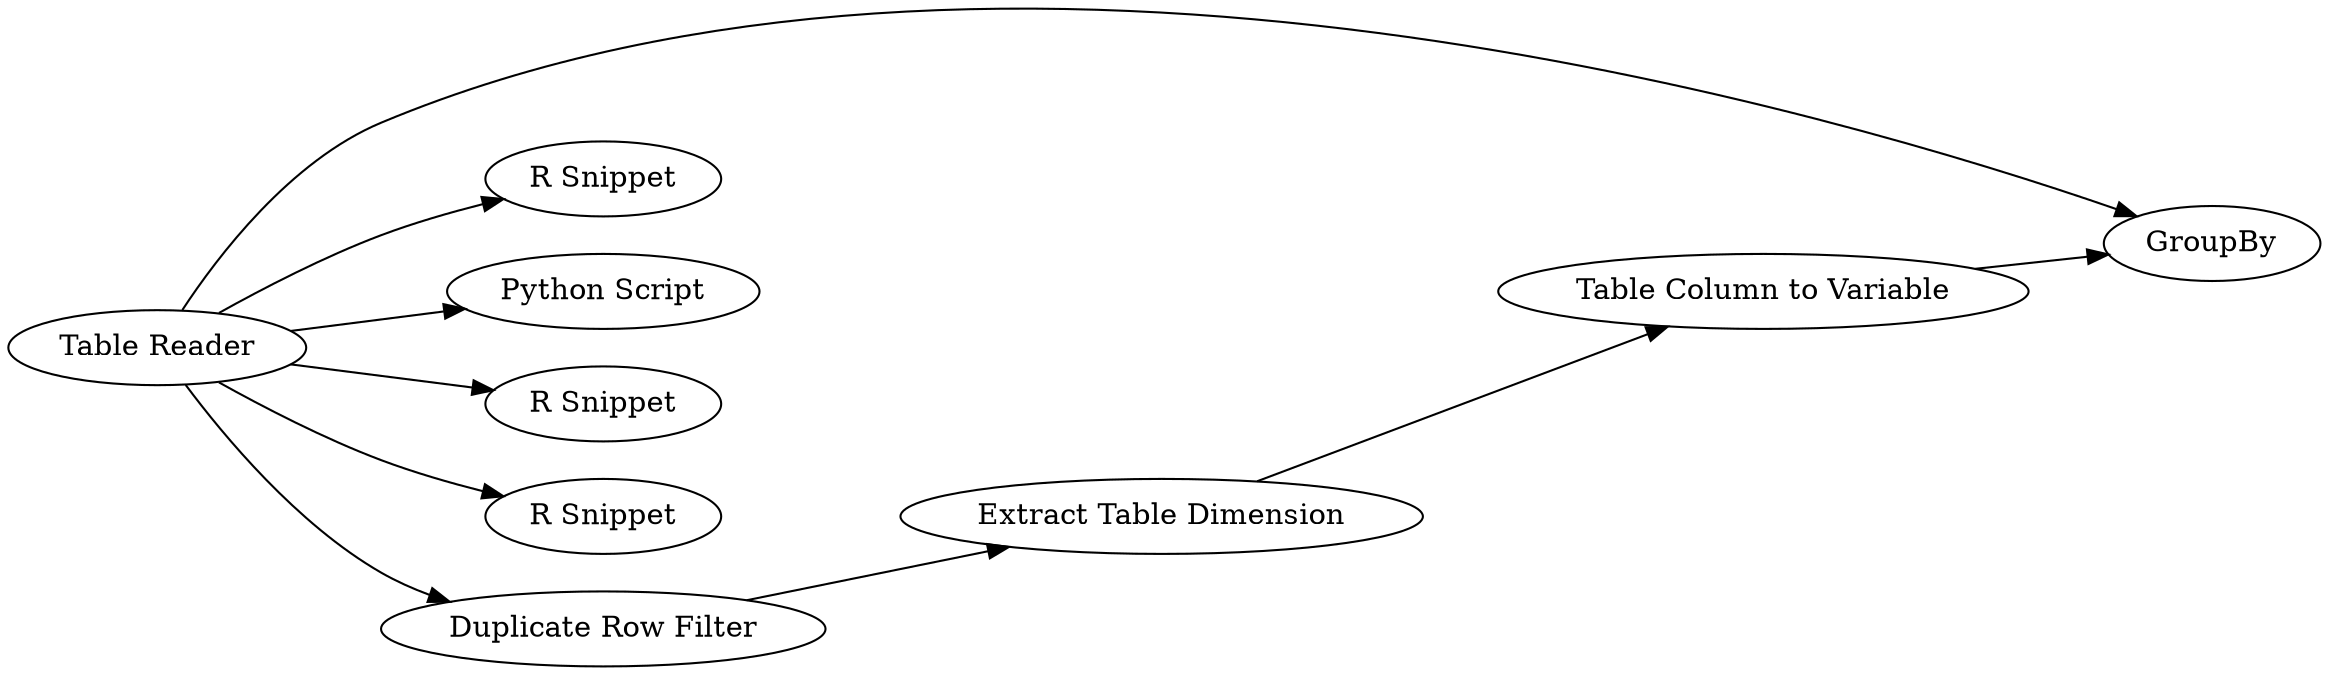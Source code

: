 digraph {
	1 [label="Table Reader"]
	2 [label=GroupBy]
	3 [label="R Snippet"]
	4 [label="Python Script"]
	5 [label="R Snippet"]
	8 [label="R Snippet"]
	9 [label="Duplicate Row Filter"]
	10 [label="Extract Table Dimension"]
	11 [label="Table Column to Variable"]
	1 -> 3
	1 -> 2
	1 -> 5
	1 -> 4
	1 -> 9
	1 -> 8
	9 -> 10
	10 -> 11
	11 -> 2
	rankdir=LR
}

